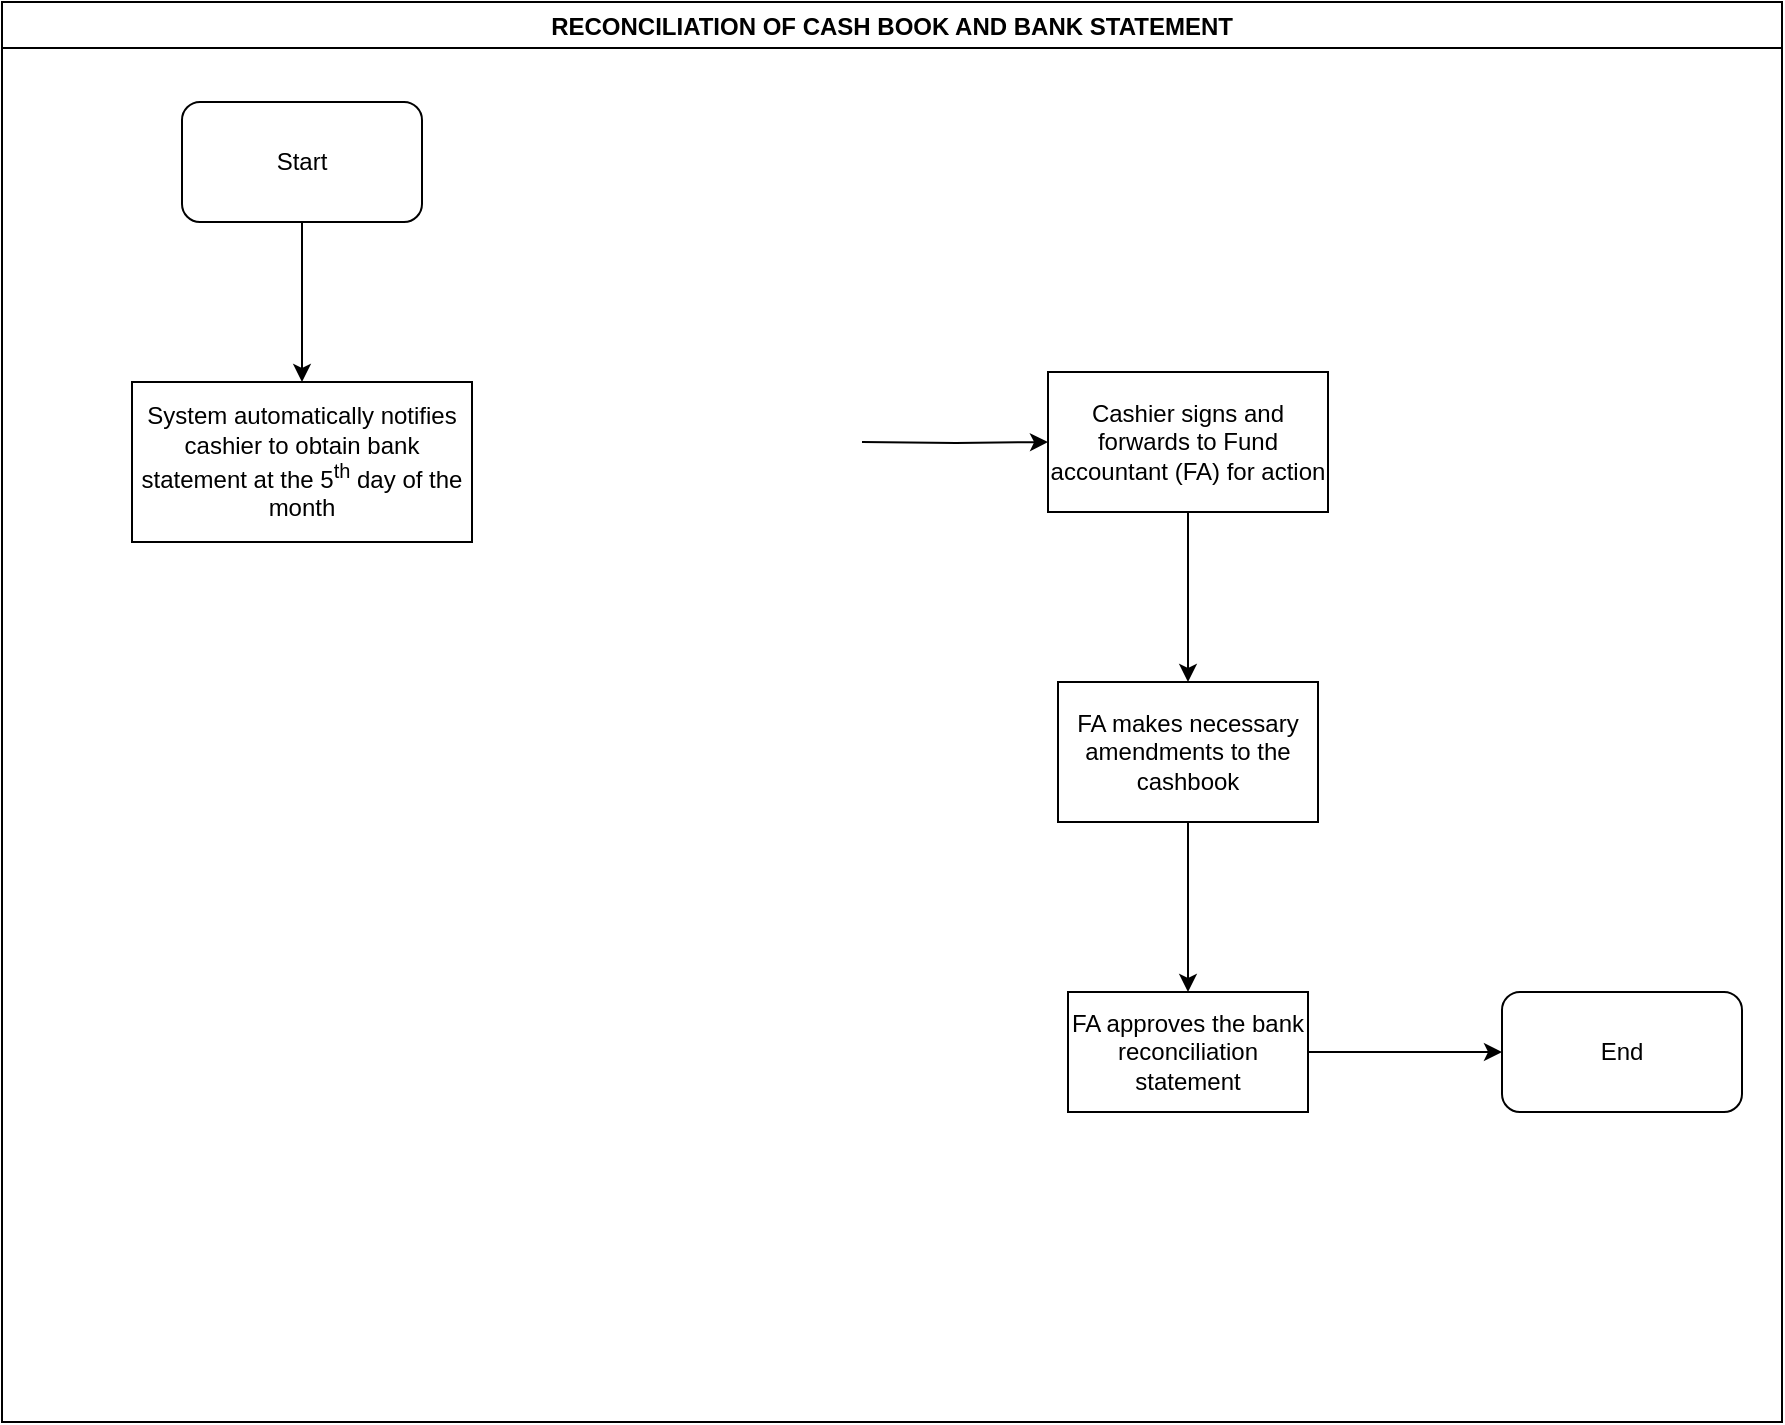 <mxfile version="14.9.2" type="github">
  <diagram id="cl_WVMJE5ysSoHUtYMA4" name="Page-1">
    <mxGraphModel dx="1038" dy="508" grid="1" gridSize="10" guides="1" tooltips="1" connect="1" arrows="1" fold="1" page="1" pageScale="1" pageWidth="1169" pageHeight="827" math="0" shadow="0">
      <root>
        <mxCell id="0" />
        <mxCell id="1" parent="0" />
        <mxCell id="2gV9gYX4ny8Dracs0vjc-1" value="RECONCILIATION OF CASH BOOK AND BANK STATEMENT" style="swimlane;" parent="1" vertex="1">
          <mxGeometry x="10" y="20" width="890" height="710" as="geometry" />
        </mxCell>
        <mxCell id="2gV9gYX4ny8Dracs0vjc-2" value="Start" style="rounded=1;whiteSpace=wrap;html=1;" parent="2gV9gYX4ny8Dracs0vjc-1" vertex="1">
          <mxGeometry x="90" y="50" width="120" height="60" as="geometry" />
        </mxCell>
        <mxCell id="2gV9gYX4ny8Dracs0vjc-22" value="&lt;span lang=&quot;EN-GB&quot;&gt;FA makes necessary amendments to the cashbook&lt;/span&gt;" style="whiteSpace=wrap;html=1;rounded=0;" parent="2gV9gYX4ny8Dracs0vjc-1" vertex="1">
          <mxGeometry x="528" y="340" width="130" height="70" as="geometry" />
        </mxCell>
        <mxCell id="gXfA5e-M7nAlvuN9M8Uj-1" value="&lt;span lang=&quot;EN-GB&quot;&gt;System automatically notifies cashier to obtain bank statement at the 5&lt;sup&gt;th&lt;/sup&gt; day of the month&lt;/span&gt;" style="rounded=0;whiteSpace=wrap;html=1;" vertex="1" parent="2gV9gYX4ny8Dracs0vjc-1">
          <mxGeometry x="65" y="190" width="170" height="80" as="geometry" />
        </mxCell>
        <mxCell id="2gV9gYX4ny8Dracs0vjc-4" value="" style="edgeStyle=orthogonalEdgeStyle;rounded=0;orthogonalLoop=1;jettySize=auto;html=1;" parent="2gV9gYX4ny8Dracs0vjc-1" source="2gV9gYX4ny8Dracs0vjc-2" target="gXfA5e-M7nAlvuN9M8Uj-1" edge="1">
          <mxGeometry relative="1" as="geometry">
            <mxPoint x="150" y="190" as="targetPoint" />
          </mxGeometry>
        </mxCell>
        <mxCell id="2gV9gYX4ny8Dracs0vjc-21" value="" style="edgeStyle=orthogonalEdgeStyle;rounded=0;orthogonalLoop=1;jettySize=auto;html=1;" parent="1" target="2gV9gYX4ny8Dracs0vjc-20" edge="1">
          <mxGeometry relative="1" as="geometry">
            <mxPoint x="440" y="240" as="sourcePoint" />
          </mxGeometry>
        </mxCell>
        <mxCell id="2gV9gYX4ny8Dracs0vjc-23" value="" style="edgeStyle=orthogonalEdgeStyle;rounded=0;orthogonalLoop=1;jettySize=auto;html=1;" parent="1" source="2gV9gYX4ny8Dracs0vjc-20" target="2gV9gYX4ny8Dracs0vjc-22" edge="1">
          <mxGeometry relative="1" as="geometry" />
        </mxCell>
        <mxCell id="2gV9gYX4ny8Dracs0vjc-20" value="Cashier signs and forwards to Fund accountant (FA) for action" style="whiteSpace=wrap;html=1;rounded=0;" parent="1" vertex="1">
          <mxGeometry x="533" y="205" width="140" height="70" as="geometry" />
        </mxCell>
        <mxCell id="2gV9gYX4ny8Dracs0vjc-27" value="" style="edgeStyle=orthogonalEdgeStyle;rounded=0;orthogonalLoop=1;jettySize=auto;html=1;entryX=0;entryY=0.5;entryDx=0;entryDy=0;" parent="1" source="2gV9gYX4ny8Dracs0vjc-24" target="2gV9gYX4ny8Dracs0vjc-28" edge="1">
          <mxGeometry relative="1" as="geometry">
            <mxPoint x="603" y="655" as="targetPoint" />
          </mxGeometry>
        </mxCell>
        <mxCell id="2gV9gYX4ny8Dracs0vjc-24" value="FA approves the bank reconciliation statement" style="whiteSpace=wrap;html=1;rounded=0;" parent="1" vertex="1">
          <mxGeometry x="543" y="515" width="120" height="60" as="geometry" />
        </mxCell>
        <mxCell id="2gV9gYX4ny8Dracs0vjc-25" value="" style="edgeStyle=orthogonalEdgeStyle;rounded=0;orthogonalLoop=1;jettySize=auto;html=1;" parent="1" source="2gV9gYX4ny8Dracs0vjc-22" target="2gV9gYX4ny8Dracs0vjc-24" edge="1">
          <mxGeometry relative="1" as="geometry" />
        </mxCell>
        <mxCell id="2gV9gYX4ny8Dracs0vjc-28" value="End" style="rounded=1;whiteSpace=wrap;html=1;" parent="1" vertex="1">
          <mxGeometry x="760" y="515" width="120" height="60" as="geometry" />
        </mxCell>
      </root>
    </mxGraphModel>
  </diagram>
</mxfile>
